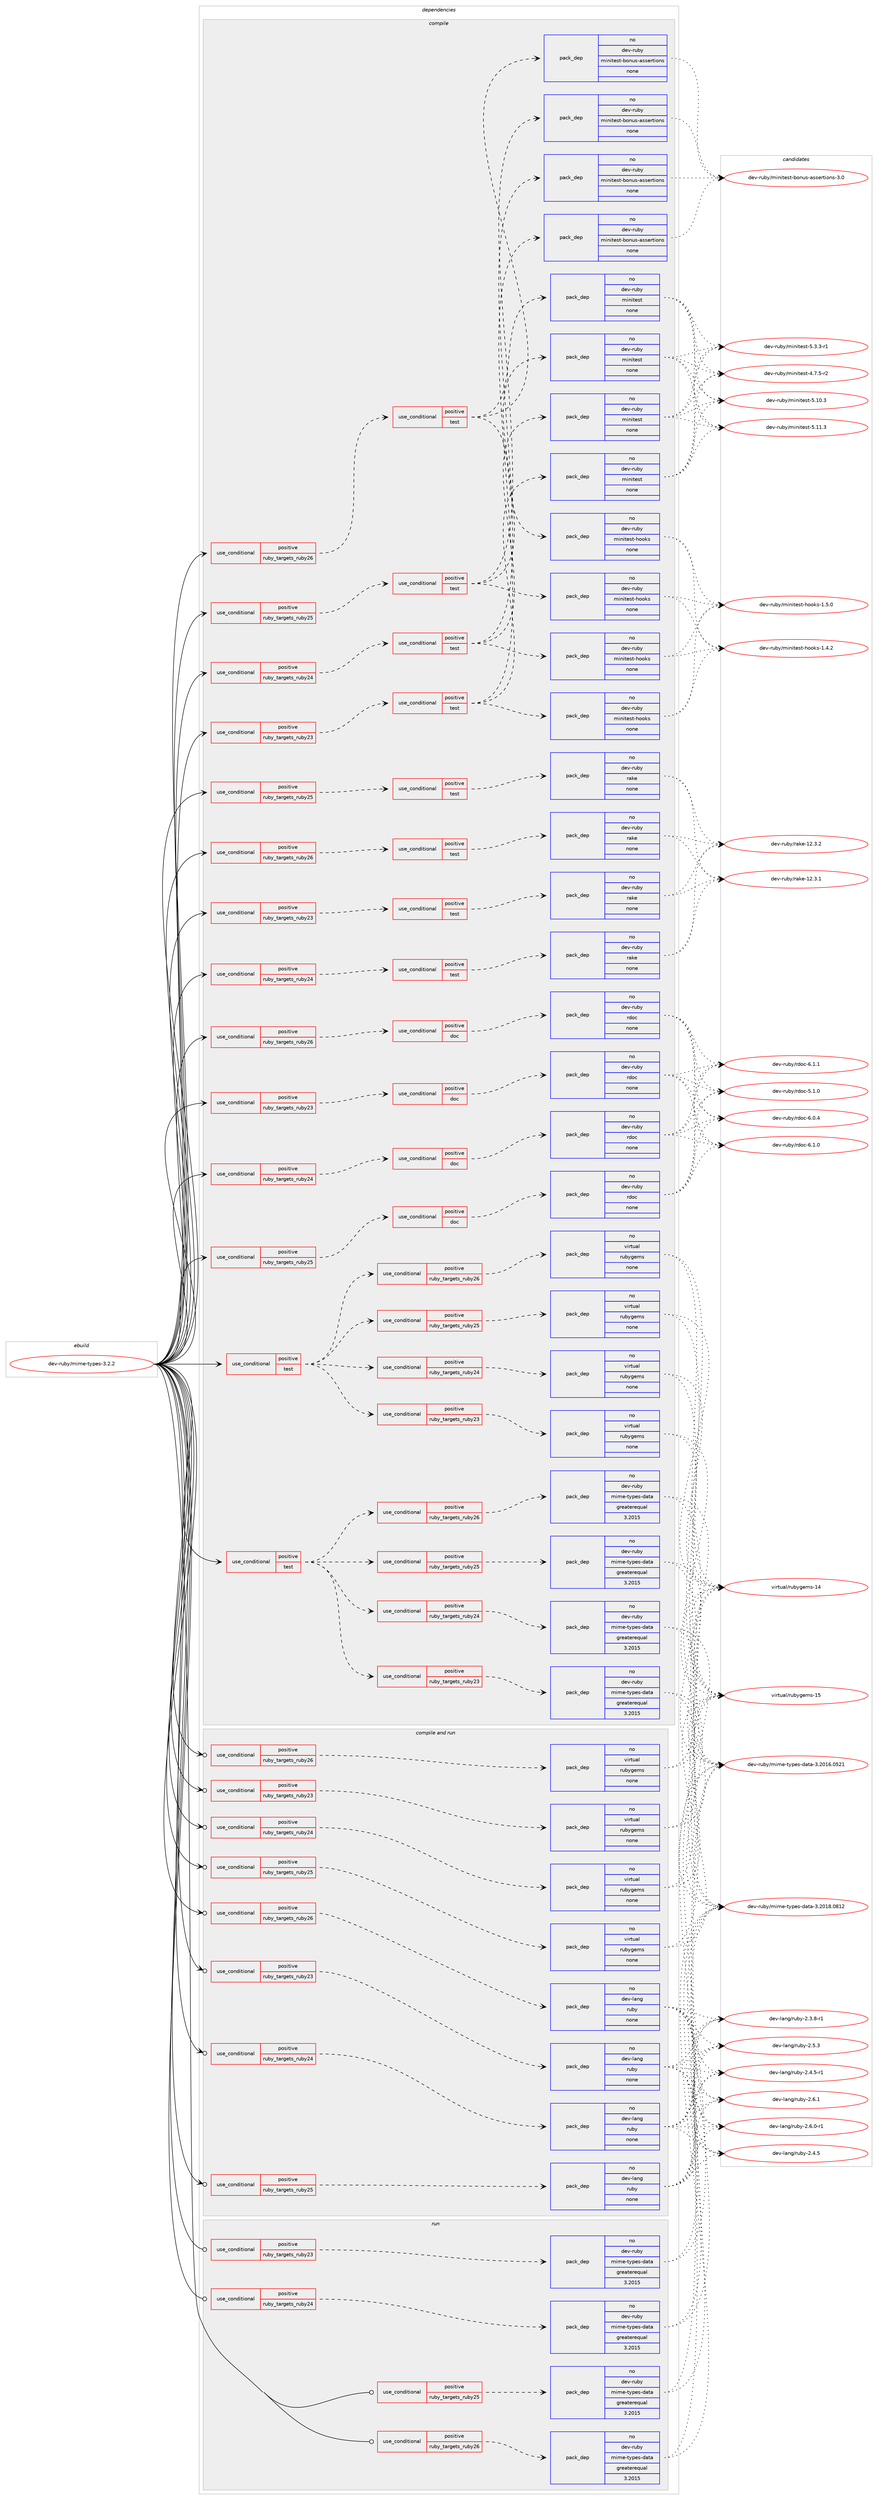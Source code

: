digraph prolog {

# *************
# Graph options
# *************

newrank=true;
concentrate=true;
compound=true;
graph [rankdir=LR,fontname=Helvetica,fontsize=10,ranksep=1.5];#, ranksep=2.5, nodesep=0.2];
edge  [arrowhead=vee];
node  [fontname=Helvetica,fontsize=10];

# **********
# The ebuild
# **********

subgraph cluster_leftcol {
color=gray;
rank=same;
label=<<i>ebuild</i>>;
id [label="dev-ruby/mime-types-3.2.2", color=red, width=4, href="../dev-ruby/mime-types-3.2.2.svg"];
}

# ****************
# The dependencies
# ****************

subgraph cluster_midcol {
color=gray;
label=<<i>dependencies</i>>;
subgraph cluster_compile {
fillcolor="#eeeeee";
style=filled;
label=<<i>compile</i>>;
subgraph cond405656 {
dependency1504521 [label=<<TABLE BORDER="0" CELLBORDER="1" CELLSPACING="0" CELLPADDING="4"><TR><TD ROWSPAN="3" CELLPADDING="10">use_conditional</TD></TR><TR><TD>positive</TD></TR><TR><TD>ruby_targets_ruby23</TD></TR></TABLE>>, shape=none, color=red];
subgraph cond405657 {
dependency1504522 [label=<<TABLE BORDER="0" CELLBORDER="1" CELLSPACING="0" CELLPADDING="4"><TR><TD ROWSPAN="3" CELLPADDING="10">use_conditional</TD></TR><TR><TD>positive</TD></TR><TR><TD>doc</TD></TR></TABLE>>, shape=none, color=red];
subgraph pack1075404 {
dependency1504523 [label=<<TABLE BORDER="0" CELLBORDER="1" CELLSPACING="0" CELLPADDING="4" WIDTH="220"><TR><TD ROWSPAN="6" CELLPADDING="30">pack_dep</TD></TR><TR><TD WIDTH="110">no</TD></TR><TR><TD>dev-ruby</TD></TR><TR><TD>rdoc</TD></TR><TR><TD>none</TD></TR><TR><TD></TD></TR></TABLE>>, shape=none, color=blue];
}
dependency1504522:e -> dependency1504523:w [weight=20,style="dashed",arrowhead="vee"];
}
dependency1504521:e -> dependency1504522:w [weight=20,style="dashed",arrowhead="vee"];
}
id:e -> dependency1504521:w [weight=20,style="solid",arrowhead="vee"];
subgraph cond405658 {
dependency1504524 [label=<<TABLE BORDER="0" CELLBORDER="1" CELLSPACING="0" CELLPADDING="4"><TR><TD ROWSPAN="3" CELLPADDING="10">use_conditional</TD></TR><TR><TD>positive</TD></TR><TR><TD>ruby_targets_ruby23</TD></TR></TABLE>>, shape=none, color=red];
subgraph cond405659 {
dependency1504525 [label=<<TABLE BORDER="0" CELLBORDER="1" CELLSPACING="0" CELLPADDING="4"><TR><TD ROWSPAN="3" CELLPADDING="10">use_conditional</TD></TR><TR><TD>positive</TD></TR><TR><TD>test</TD></TR></TABLE>>, shape=none, color=red];
subgraph pack1075405 {
dependency1504526 [label=<<TABLE BORDER="0" CELLBORDER="1" CELLSPACING="0" CELLPADDING="4" WIDTH="220"><TR><TD ROWSPAN="6" CELLPADDING="30">pack_dep</TD></TR><TR><TD WIDTH="110">no</TD></TR><TR><TD>dev-ruby</TD></TR><TR><TD>minitest</TD></TR><TR><TD>none</TD></TR><TR><TD></TD></TR></TABLE>>, shape=none, color=blue];
}
dependency1504525:e -> dependency1504526:w [weight=20,style="dashed",arrowhead="vee"];
subgraph pack1075406 {
dependency1504527 [label=<<TABLE BORDER="0" CELLBORDER="1" CELLSPACING="0" CELLPADDING="4" WIDTH="220"><TR><TD ROWSPAN="6" CELLPADDING="30">pack_dep</TD></TR><TR><TD WIDTH="110">no</TD></TR><TR><TD>dev-ruby</TD></TR><TR><TD>minitest-bonus-assertions</TD></TR><TR><TD>none</TD></TR><TR><TD></TD></TR></TABLE>>, shape=none, color=blue];
}
dependency1504525:e -> dependency1504527:w [weight=20,style="dashed",arrowhead="vee"];
subgraph pack1075407 {
dependency1504528 [label=<<TABLE BORDER="0" CELLBORDER="1" CELLSPACING="0" CELLPADDING="4" WIDTH="220"><TR><TD ROWSPAN="6" CELLPADDING="30">pack_dep</TD></TR><TR><TD WIDTH="110">no</TD></TR><TR><TD>dev-ruby</TD></TR><TR><TD>minitest-hooks</TD></TR><TR><TD>none</TD></TR><TR><TD></TD></TR></TABLE>>, shape=none, color=blue];
}
dependency1504525:e -> dependency1504528:w [weight=20,style="dashed",arrowhead="vee"];
}
dependency1504524:e -> dependency1504525:w [weight=20,style="dashed",arrowhead="vee"];
}
id:e -> dependency1504524:w [weight=20,style="solid",arrowhead="vee"];
subgraph cond405660 {
dependency1504529 [label=<<TABLE BORDER="0" CELLBORDER="1" CELLSPACING="0" CELLPADDING="4"><TR><TD ROWSPAN="3" CELLPADDING="10">use_conditional</TD></TR><TR><TD>positive</TD></TR><TR><TD>ruby_targets_ruby23</TD></TR></TABLE>>, shape=none, color=red];
subgraph cond405661 {
dependency1504530 [label=<<TABLE BORDER="0" CELLBORDER="1" CELLSPACING="0" CELLPADDING="4"><TR><TD ROWSPAN="3" CELLPADDING="10">use_conditional</TD></TR><TR><TD>positive</TD></TR><TR><TD>test</TD></TR></TABLE>>, shape=none, color=red];
subgraph pack1075408 {
dependency1504531 [label=<<TABLE BORDER="0" CELLBORDER="1" CELLSPACING="0" CELLPADDING="4" WIDTH="220"><TR><TD ROWSPAN="6" CELLPADDING="30">pack_dep</TD></TR><TR><TD WIDTH="110">no</TD></TR><TR><TD>dev-ruby</TD></TR><TR><TD>rake</TD></TR><TR><TD>none</TD></TR><TR><TD></TD></TR></TABLE>>, shape=none, color=blue];
}
dependency1504530:e -> dependency1504531:w [weight=20,style="dashed",arrowhead="vee"];
}
dependency1504529:e -> dependency1504530:w [weight=20,style="dashed",arrowhead="vee"];
}
id:e -> dependency1504529:w [weight=20,style="solid",arrowhead="vee"];
subgraph cond405662 {
dependency1504532 [label=<<TABLE BORDER="0" CELLBORDER="1" CELLSPACING="0" CELLPADDING="4"><TR><TD ROWSPAN="3" CELLPADDING="10">use_conditional</TD></TR><TR><TD>positive</TD></TR><TR><TD>ruby_targets_ruby24</TD></TR></TABLE>>, shape=none, color=red];
subgraph cond405663 {
dependency1504533 [label=<<TABLE BORDER="0" CELLBORDER="1" CELLSPACING="0" CELLPADDING="4"><TR><TD ROWSPAN="3" CELLPADDING="10">use_conditional</TD></TR><TR><TD>positive</TD></TR><TR><TD>doc</TD></TR></TABLE>>, shape=none, color=red];
subgraph pack1075409 {
dependency1504534 [label=<<TABLE BORDER="0" CELLBORDER="1" CELLSPACING="0" CELLPADDING="4" WIDTH="220"><TR><TD ROWSPAN="6" CELLPADDING="30">pack_dep</TD></TR><TR><TD WIDTH="110">no</TD></TR><TR><TD>dev-ruby</TD></TR><TR><TD>rdoc</TD></TR><TR><TD>none</TD></TR><TR><TD></TD></TR></TABLE>>, shape=none, color=blue];
}
dependency1504533:e -> dependency1504534:w [weight=20,style="dashed",arrowhead="vee"];
}
dependency1504532:e -> dependency1504533:w [weight=20,style="dashed",arrowhead="vee"];
}
id:e -> dependency1504532:w [weight=20,style="solid",arrowhead="vee"];
subgraph cond405664 {
dependency1504535 [label=<<TABLE BORDER="0" CELLBORDER="1" CELLSPACING="0" CELLPADDING="4"><TR><TD ROWSPAN="3" CELLPADDING="10">use_conditional</TD></TR><TR><TD>positive</TD></TR><TR><TD>ruby_targets_ruby24</TD></TR></TABLE>>, shape=none, color=red];
subgraph cond405665 {
dependency1504536 [label=<<TABLE BORDER="0" CELLBORDER="1" CELLSPACING="0" CELLPADDING="4"><TR><TD ROWSPAN="3" CELLPADDING="10">use_conditional</TD></TR><TR><TD>positive</TD></TR><TR><TD>test</TD></TR></TABLE>>, shape=none, color=red];
subgraph pack1075410 {
dependency1504537 [label=<<TABLE BORDER="0" CELLBORDER="1" CELLSPACING="0" CELLPADDING="4" WIDTH="220"><TR><TD ROWSPAN="6" CELLPADDING="30">pack_dep</TD></TR><TR><TD WIDTH="110">no</TD></TR><TR><TD>dev-ruby</TD></TR><TR><TD>minitest</TD></TR><TR><TD>none</TD></TR><TR><TD></TD></TR></TABLE>>, shape=none, color=blue];
}
dependency1504536:e -> dependency1504537:w [weight=20,style="dashed",arrowhead="vee"];
subgraph pack1075411 {
dependency1504538 [label=<<TABLE BORDER="0" CELLBORDER="1" CELLSPACING="0" CELLPADDING="4" WIDTH="220"><TR><TD ROWSPAN="6" CELLPADDING="30">pack_dep</TD></TR><TR><TD WIDTH="110">no</TD></TR><TR><TD>dev-ruby</TD></TR><TR><TD>minitest-bonus-assertions</TD></TR><TR><TD>none</TD></TR><TR><TD></TD></TR></TABLE>>, shape=none, color=blue];
}
dependency1504536:e -> dependency1504538:w [weight=20,style="dashed",arrowhead="vee"];
subgraph pack1075412 {
dependency1504539 [label=<<TABLE BORDER="0" CELLBORDER="1" CELLSPACING="0" CELLPADDING="4" WIDTH="220"><TR><TD ROWSPAN="6" CELLPADDING="30">pack_dep</TD></TR><TR><TD WIDTH="110">no</TD></TR><TR><TD>dev-ruby</TD></TR><TR><TD>minitest-hooks</TD></TR><TR><TD>none</TD></TR><TR><TD></TD></TR></TABLE>>, shape=none, color=blue];
}
dependency1504536:e -> dependency1504539:w [weight=20,style="dashed",arrowhead="vee"];
}
dependency1504535:e -> dependency1504536:w [weight=20,style="dashed",arrowhead="vee"];
}
id:e -> dependency1504535:w [weight=20,style="solid",arrowhead="vee"];
subgraph cond405666 {
dependency1504540 [label=<<TABLE BORDER="0" CELLBORDER="1" CELLSPACING="0" CELLPADDING="4"><TR><TD ROWSPAN="3" CELLPADDING="10">use_conditional</TD></TR><TR><TD>positive</TD></TR><TR><TD>ruby_targets_ruby24</TD></TR></TABLE>>, shape=none, color=red];
subgraph cond405667 {
dependency1504541 [label=<<TABLE BORDER="0" CELLBORDER="1" CELLSPACING="0" CELLPADDING="4"><TR><TD ROWSPAN="3" CELLPADDING="10">use_conditional</TD></TR><TR><TD>positive</TD></TR><TR><TD>test</TD></TR></TABLE>>, shape=none, color=red];
subgraph pack1075413 {
dependency1504542 [label=<<TABLE BORDER="0" CELLBORDER="1" CELLSPACING="0" CELLPADDING="4" WIDTH="220"><TR><TD ROWSPAN="6" CELLPADDING="30">pack_dep</TD></TR><TR><TD WIDTH="110">no</TD></TR><TR><TD>dev-ruby</TD></TR><TR><TD>rake</TD></TR><TR><TD>none</TD></TR><TR><TD></TD></TR></TABLE>>, shape=none, color=blue];
}
dependency1504541:e -> dependency1504542:w [weight=20,style="dashed",arrowhead="vee"];
}
dependency1504540:e -> dependency1504541:w [weight=20,style="dashed",arrowhead="vee"];
}
id:e -> dependency1504540:w [weight=20,style="solid",arrowhead="vee"];
subgraph cond405668 {
dependency1504543 [label=<<TABLE BORDER="0" CELLBORDER="1" CELLSPACING="0" CELLPADDING="4"><TR><TD ROWSPAN="3" CELLPADDING="10">use_conditional</TD></TR><TR><TD>positive</TD></TR><TR><TD>ruby_targets_ruby25</TD></TR></TABLE>>, shape=none, color=red];
subgraph cond405669 {
dependency1504544 [label=<<TABLE BORDER="0" CELLBORDER="1" CELLSPACING="0" CELLPADDING="4"><TR><TD ROWSPAN="3" CELLPADDING="10">use_conditional</TD></TR><TR><TD>positive</TD></TR><TR><TD>doc</TD></TR></TABLE>>, shape=none, color=red];
subgraph pack1075414 {
dependency1504545 [label=<<TABLE BORDER="0" CELLBORDER="1" CELLSPACING="0" CELLPADDING="4" WIDTH="220"><TR><TD ROWSPAN="6" CELLPADDING="30">pack_dep</TD></TR><TR><TD WIDTH="110">no</TD></TR><TR><TD>dev-ruby</TD></TR><TR><TD>rdoc</TD></TR><TR><TD>none</TD></TR><TR><TD></TD></TR></TABLE>>, shape=none, color=blue];
}
dependency1504544:e -> dependency1504545:w [weight=20,style="dashed",arrowhead="vee"];
}
dependency1504543:e -> dependency1504544:w [weight=20,style="dashed",arrowhead="vee"];
}
id:e -> dependency1504543:w [weight=20,style="solid",arrowhead="vee"];
subgraph cond405670 {
dependency1504546 [label=<<TABLE BORDER="0" CELLBORDER="1" CELLSPACING="0" CELLPADDING="4"><TR><TD ROWSPAN="3" CELLPADDING="10">use_conditional</TD></TR><TR><TD>positive</TD></TR><TR><TD>ruby_targets_ruby25</TD></TR></TABLE>>, shape=none, color=red];
subgraph cond405671 {
dependency1504547 [label=<<TABLE BORDER="0" CELLBORDER="1" CELLSPACING="0" CELLPADDING="4"><TR><TD ROWSPAN="3" CELLPADDING="10">use_conditional</TD></TR><TR><TD>positive</TD></TR><TR><TD>test</TD></TR></TABLE>>, shape=none, color=red];
subgraph pack1075415 {
dependency1504548 [label=<<TABLE BORDER="0" CELLBORDER="1" CELLSPACING="0" CELLPADDING="4" WIDTH="220"><TR><TD ROWSPAN="6" CELLPADDING="30">pack_dep</TD></TR><TR><TD WIDTH="110">no</TD></TR><TR><TD>dev-ruby</TD></TR><TR><TD>minitest</TD></TR><TR><TD>none</TD></TR><TR><TD></TD></TR></TABLE>>, shape=none, color=blue];
}
dependency1504547:e -> dependency1504548:w [weight=20,style="dashed",arrowhead="vee"];
subgraph pack1075416 {
dependency1504549 [label=<<TABLE BORDER="0" CELLBORDER="1" CELLSPACING="0" CELLPADDING="4" WIDTH="220"><TR><TD ROWSPAN="6" CELLPADDING="30">pack_dep</TD></TR><TR><TD WIDTH="110">no</TD></TR><TR><TD>dev-ruby</TD></TR><TR><TD>minitest-bonus-assertions</TD></TR><TR><TD>none</TD></TR><TR><TD></TD></TR></TABLE>>, shape=none, color=blue];
}
dependency1504547:e -> dependency1504549:w [weight=20,style="dashed",arrowhead="vee"];
subgraph pack1075417 {
dependency1504550 [label=<<TABLE BORDER="0" CELLBORDER="1" CELLSPACING="0" CELLPADDING="4" WIDTH="220"><TR><TD ROWSPAN="6" CELLPADDING="30">pack_dep</TD></TR><TR><TD WIDTH="110">no</TD></TR><TR><TD>dev-ruby</TD></TR><TR><TD>minitest-hooks</TD></TR><TR><TD>none</TD></TR><TR><TD></TD></TR></TABLE>>, shape=none, color=blue];
}
dependency1504547:e -> dependency1504550:w [weight=20,style="dashed",arrowhead="vee"];
}
dependency1504546:e -> dependency1504547:w [weight=20,style="dashed",arrowhead="vee"];
}
id:e -> dependency1504546:w [weight=20,style="solid",arrowhead="vee"];
subgraph cond405672 {
dependency1504551 [label=<<TABLE BORDER="0" CELLBORDER="1" CELLSPACING="0" CELLPADDING="4"><TR><TD ROWSPAN="3" CELLPADDING="10">use_conditional</TD></TR><TR><TD>positive</TD></TR><TR><TD>ruby_targets_ruby25</TD></TR></TABLE>>, shape=none, color=red];
subgraph cond405673 {
dependency1504552 [label=<<TABLE BORDER="0" CELLBORDER="1" CELLSPACING="0" CELLPADDING="4"><TR><TD ROWSPAN="3" CELLPADDING="10">use_conditional</TD></TR><TR><TD>positive</TD></TR><TR><TD>test</TD></TR></TABLE>>, shape=none, color=red];
subgraph pack1075418 {
dependency1504553 [label=<<TABLE BORDER="0" CELLBORDER="1" CELLSPACING="0" CELLPADDING="4" WIDTH="220"><TR><TD ROWSPAN="6" CELLPADDING="30">pack_dep</TD></TR><TR><TD WIDTH="110">no</TD></TR><TR><TD>dev-ruby</TD></TR><TR><TD>rake</TD></TR><TR><TD>none</TD></TR><TR><TD></TD></TR></TABLE>>, shape=none, color=blue];
}
dependency1504552:e -> dependency1504553:w [weight=20,style="dashed",arrowhead="vee"];
}
dependency1504551:e -> dependency1504552:w [weight=20,style="dashed",arrowhead="vee"];
}
id:e -> dependency1504551:w [weight=20,style="solid",arrowhead="vee"];
subgraph cond405674 {
dependency1504554 [label=<<TABLE BORDER="0" CELLBORDER="1" CELLSPACING="0" CELLPADDING="4"><TR><TD ROWSPAN="3" CELLPADDING="10">use_conditional</TD></TR><TR><TD>positive</TD></TR><TR><TD>ruby_targets_ruby26</TD></TR></TABLE>>, shape=none, color=red];
subgraph cond405675 {
dependency1504555 [label=<<TABLE BORDER="0" CELLBORDER="1" CELLSPACING="0" CELLPADDING="4"><TR><TD ROWSPAN="3" CELLPADDING="10">use_conditional</TD></TR><TR><TD>positive</TD></TR><TR><TD>doc</TD></TR></TABLE>>, shape=none, color=red];
subgraph pack1075419 {
dependency1504556 [label=<<TABLE BORDER="0" CELLBORDER="1" CELLSPACING="0" CELLPADDING="4" WIDTH="220"><TR><TD ROWSPAN="6" CELLPADDING="30">pack_dep</TD></TR><TR><TD WIDTH="110">no</TD></TR><TR><TD>dev-ruby</TD></TR><TR><TD>rdoc</TD></TR><TR><TD>none</TD></TR><TR><TD></TD></TR></TABLE>>, shape=none, color=blue];
}
dependency1504555:e -> dependency1504556:w [weight=20,style="dashed",arrowhead="vee"];
}
dependency1504554:e -> dependency1504555:w [weight=20,style="dashed",arrowhead="vee"];
}
id:e -> dependency1504554:w [weight=20,style="solid",arrowhead="vee"];
subgraph cond405676 {
dependency1504557 [label=<<TABLE BORDER="0" CELLBORDER="1" CELLSPACING="0" CELLPADDING="4"><TR><TD ROWSPAN="3" CELLPADDING="10">use_conditional</TD></TR><TR><TD>positive</TD></TR><TR><TD>ruby_targets_ruby26</TD></TR></TABLE>>, shape=none, color=red];
subgraph cond405677 {
dependency1504558 [label=<<TABLE BORDER="0" CELLBORDER="1" CELLSPACING="0" CELLPADDING="4"><TR><TD ROWSPAN="3" CELLPADDING="10">use_conditional</TD></TR><TR><TD>positive</TD></TR><TR><TD>test</TD></TR></TABLE>>, shape=none, color=red];
subgraph pack1075420 {
dependency1504559 [label=<<TABLE BORDER="0" CELLBORDER="1" CELLSPACING="0" CELLPADDING="4" WIDTH="220"><TR><TD ROWSPAN="6" CELLPADDING="30">pack_dep</TD></TR><TR><TD WIDTH="110">no</TD></TR><TR><TD>dev-ruby</TD></TR><TR><TD>minitest</TD></TR><TR><TD>none</TD></TR><TR><TD></TD></TR></TABLE>>, shape=none, color=blue];
}
dependency1504558:e -> dependency1504559:w [weight=20,style="dashed",arrowhead="vee"];
subgraph pack1075421 {
dependency1504560 [label=<<TABLE BORDER="0" CELLBORDER="1" CELLSPACING="0" CELLPADDING="4" WIDTH="220"><TR><TD ROWSPAN="6" CELLPADDING="30">pack_dep</TD></TR><TR><TD WIDTH="110">no</TD></TR><TR><TD>dev-ruby</TD></TR><TR><TD>minitest-bonus-assertions</TD></TR><TR><TD>none</TD></TR><TR><TD></TD></TR></TABLE>>, shape=none, color=blue];
}
dependency1504558:e -> dependency1504560:w [weight=20,style="dashed",arrowhead="vee"];
subgraph pack1075422 {
dependency1504561 [label=<<TABLE BORDER="0" CELLBORDER="1" CELLSPACING="0" CELLPADDING="4" WIDTH="220"><TR><TD ROWSPAN="6" CELLPADDING="30">pack_dep</TD></TR><TR><TD WIDTH="110">no</TD></TR><TR><TD>dev-ruby</TD></TR><TR><TD>minitest-hooks</TD></TR><TR><TD>none</TD></TR><TR><TD></TD></TR></TABLE>>, shape=none, color=blue];
}
dependency1504558:e -> dependency1504561:w [weight=20,style="dashed",arrowhead="vee"];
}
dependency1504557:e -> dependency1504558:w [weight=20,style="dashed",arrowhead="vee"];
}
id:e -> dependency1504557:w [weight=20,style="solid",arrowhead="vee"];
subgraph cond405678 {
dependency1504562 [label=<<TABLE BORDER="0" CELLBORDER="1" CELLSPACING="0" CELLPADDING="4"><TR><TD ROWSPAN="3" CELLPADDING="10">use_conditional</TD></TR><TR><TD>positive</TD></TR><TR><TD>ruby_targets_ruby26</TD></TR></TABLE>>, shape=none, color=red];
subgraph cond405679 {
dependency1504563 [label=<<TABLE BORDER="0" CELLBORDER="1" CELLSPACING="0" CELLPADDING="4"><TR><TD ROWSPAN="3" CELLPADDING="10">use_conditional</TD></TR><TR><TD>positive</TD></TR><TR><TD>test</TD></TR></TABLE>>, shape=none, color=red];
subgraph pack1075423 {
dependency1504564 [label=<<TABLE BORDER="0" CELLBORDER="1" CELLSPACING="0" CELLPADDING="4" WIDTH="220"><TR><TD ROWSPAN="6" CELLPADDING="30">pack_dep</TD></TR><TR><TD WIDTH="110">no</TD></TR><TR><TD>dev-ruby</TD></TR><TR><TD>rake</TD></TR><TR><TD>none</TD></TR><TR><TD></TD></TR></TABLE>>, shape=none, color=blue];
}
dependency1504563:e -> dependency1504564:w [weight=20,style="dashed",arrowhead="vee"];
}
dependency1504562:e -> dependency1504563:w [weight=20,style="dashed",arrowhead="vee"];
}
id:e -> dependency1504562:w [weight=20,style="solid",arrowhead="vee"];
subgraph cond405680 {
dependency1504565 [label=<<TABLE BORDER="0" CELLBORDER="1" CELLSPACING="0" CELLPADDING="4"><TR><TD ROWSPAN="3" CELLPADDING="10">use_conditional</TD></TR><TR><TD>positive</TD></TR><TR><TD>test</TD></TR></TABLE>>, shape=none, color=red];
subgraph cond405681 {
dependency1504566 [label=<<TABLE BORDER="0" CELLBORDER="1" CELLSPACING="0" CELLPADDING="4"><TR><TD ROWSPAN="3" CELLPADDING="10">use_conditional</TD></TR><TR><TD>positive</TD></TR><TR><TD>ruby_targets_ruby23</TD></TR></TABLE>>, shape=none, color=red];
subgraph pack1075424 {
dependency1504567 [label=<<TABLE BORDER="0" CELLBORDER="1" CELLSPACING="0" CELLPADDING="4" WIDTH="220"><TR><TD ROWSPAN="6" CELLPADDING="30">pack_dep</TD></TR><TR><TD WIDTH="110">no</TD></TR><TR><TD>dev-ruby</TD></TR><TR><TD>mime-types-data</TD></TR><TR><TD>greaterequal</TD></TR><TR><TD>3.2015</TD></TR></TABLE>>, shape=none, color=blue];
}
dependency1504566:e -> dependency1504567:w [weight=20,style="dashed",arrowhead="vee"];
}
dependency1504565:e -> dependency1504566:w [weight=20,style="dashed",arrowhead="vee"];
subgraph cond405682 {
dependency1504568 [label=<<TABLE BORDER="0" CELLBORDER="1" CELLSPACING="0" CELLPADDING="4"><TR><TD ROWSPAN="3" CELLPADDING="10">use_conditional</TD></TR><TR><TD>positive</TD></TR><TR><TD>ruby_targets_ruby24</TD></TR></TABLE>>, shape=none, color=red];
subgraph pack1075425 {
dependency1504569 [label=<<TABLE BORDER="0" CELLBORDER="1" CELLSPACING="0" CELLPADDING="4" WIDTH="220"><TR><TD ROWSPAN="6" CELLPADDING="30">pack_dep</TD></TR><TR><TD WIDTH="110">no</TD></TR><TR><TD>dev-ruby</TD></TR><TR><TD>mime-types-data</TD></TR><TR><TD>greaterequal</TD></TR><TR><TD>3.2015</TD></TR></TABLE>>, shape=none, color=blue];
}
dependency1504568:e -> dependency1504569:w [weight=20,style="dashed",arrowhead="vee"];
}
dependency1504565:e -> dependency1504568:w [weight=20,style="dashed",arrowhead="vee"];
subgraph cond405683 {
dependency1504570 [label=<<TABLE BORDER="0" CELLBORDER="1" CELLSPACING="0" CELLPADDING="4"><TR><TD ROWSPAN="3" CELLPADDING="10">use_conditional</TD></TR><TR><TD>positive</TD></TR><TR><TD>ruby_targets_ruby25</TD></TR></TABLE>>, shape=none, color=red];
subgraph pack1075426 {
dependency1504571 [label=<<TABLE BORDER="0" CELLBORDER="1" CELLSPACING="0" CELLPADDING="4" WIDTH="220"><TR><TD ROWSPAN="6" CELLPADDING="30">pack_dep</TD></TR><TR><TD WIDTH="110">no</TD></TR><TR><TD>dev-ruby</TD></TR><TR><TD>mime-types-data</TD></TR><TR><TD>greaterequal</TD></TR><TR><TD>3.2015</TD></TR></TABLE>>, shape=none, color=blue];
}
dependency1504570:e -> dependency1504571:w [weight=20,style="dashed",arrowhead="vee"];
}
dependency1504565:e -> dependency1504570:w [weight=20,style="dashed",arrowhead="vee"];
subgraph cond405684 {
dependency1504572 [label=<<TABLE BORDER="0" CELLBORDER="1" CELLSPACING="0" CELLPADDING="4"><TR><TD ROWSPAN="3" CELLPADDING="10">use_conditional</TD></TR><TR><TD>positive</TD></TR><TR><TD>ruby_targets_ruby26</TD></TR></TABLE>>, shape=none, color=red];
subgraph pack1075427 {
dependency1504573 [label=<<TABLE BORDER="0" CELLBORDER="1" CELLSPACING="0" CELLPADDING="4" WIDTH="220"><TR><TD ROWSPAN="6" CELLPADDING="30">pack_dep</TD></TR><TR><TD WIDTH="110">no</TD></TR><TR><TD>dev-ruby</TD></TR><TR><TD>mime-types-data</TD></TR><TR><TD>greaterequal</TD></TR><TR><TD>3.2015</TD></TR></TABLE>>, shape=none, color=blue];
}
dependency1504572:e -> dependency1504573:w [weight=20,style="dashed",arrowhead="vee"];
}
dependency1504565:e -> dependency1504572:w [weight=20,style="dashed",arrowhead="vee"];
}
id:e -> dependency1504565:w [weight=20,style="solid",arrowhead="vee"];
subgraph cond405685 {
dependency1504574 [label=<<TABLE BORDER="0" CELLBORDER="1" CELLSPACING="0" CELLPADDING="4"><TR><TD ROWSPAN="3" CELLPADDING="10">use_conditional</TD></TR><TR><TD>positive</TD></TR><TR><TD>test</TD></TR></TABLE>>, shape=none, color=red];
subgraph cond405686 {
dependency1504575 [label=<<TABLE BORDER="0" CELLBORDER="1" CELLSPACING="0" CELLPADDING="4"><TR><TD ROWSPAN="3" CELLPADDING="10">use_conditional</TD></TR><TR><TD>positive</TD></TR><TR><TD>ruby_targets_ruby23</TD></TR></TABLE>>, shape=none, color=red];
subgraph pack1075428 {
dependency1504576 [label=<<TABLE BORDER="0" CELLBORDER="1" CELLSPACING="0" CELLPADDING="4" WIDTH="220"><TR><TD ROWSPAN="6" CELLPADDING="30">pack_dep</TD></TR><TR><TD WIDTH="110">no</TD></TR><TR><TD>virtual</TD></TR><TR><TD>rubygems</TD></TR><TR><TD>none</TD></TR><TR><TD></TD></TR></TABLE>>, shape=none, color=blue];
}
dependency1504575:e -> dependency1504576:w [weight=20,style="dashed",arrowhead="vee"];
}
dependency1504574:e -> dependency1504575:w [weight=20,style="dashed",arrowhead="vee"];
subgraph cond405687 {
dependency1504577 [label=<<TABLE BORDER="0" CELLBORDER="1" CELLSPACING="0" CELLPADDING="4"><TR><TD ROWSPAN="3" CELLPADDING="10">use_conditional</TD></TR><TR><TD>positive</TD></TR><TR><TD>ruby_targets_ruby24</TD></TR></TABLE>>, shape=none, color=red];
subgraph pack1075429 {
dependency1504578 [label=<<TABLE BORDER="0" CELLBORDER="1" CELLSPACING="0" CELLPADDING="4" WIDTH="220"><TR><TD ROWSPAN="6" CELLPADDING="30">pack_dep</TD></TR><TR><TD WIDTH="110">no</TD></TR><TR><TD>virtual</TD></TR><TR><TD>rubygems</TD></TR><TR><TD>none</TD></TR><TR><TD></TD></TR></TABLE>>, shape=none, color=blue];
}
dependency1504577:e -> dependency1504578:w [weight=20,style="dashed",arrowhead="vee"];
}
dependency1504574:e -> dependency1504577:w [weight=20,style="dashed",arrowhead="vee"];
subgraph cond405688 {
dependency1504579 [label=<<TABLE BORDER="0" CELLBORDER="1" CELLSPACING="0" CELLPADDING="4"><TR><TD ROWSPAN="3" CELLPADDING="10">use_conditional</TD></TR><TR><TD>positive</TD></TR><TR><TD>ruby_targets_ruby25</TD></TR></TABLE>>, shape=none, color=red];
subgraph pack1075430 {
dependency1504580 [label=<<TABLE BORDER="0" CELLBORDER="1" CELLSPACING="0" CELLPADDING="4" WIDTH="220"><TR><TD ROWSPAN="6" CELLPADDING="30">pack_dep</TD></TR><TR><TD WIDTH="110">no</TD></TR><TR><TD>virtual</TD></TR><TR><TD>rubygems</TD></TR><TR><TD>none</TD></TR><TR><TD></TD></TR></TABLE>>, shape=none, color=blue];
}
dependency1504579:e -> dependency1504580:w [weight=20,style="dashed",arrowhead="vee"];
}
dependency1504574:e -> dependency1504579:w [weight=20,style="dashed",arrowhead="vee"];
subgraph cond405689 {
dependency1504581 [label=<<TABLE BORDER="0" CELLBORDER="1" CELLSPACING="0" CELLPADDING="4"><TR><TD ROWSPAN="3" CELLPADDING="10">use_conditional</TD></TR><TR><TD>positive</TD></TR><TR><TD>ruby_targets_ruby26</TD></TR></TABLE>>, shape=none, color=red];
subgraph pack1075431 {
dependency1504582 [label=<<TABLE BORDER="0" CELLBORDER="1" CELLSPACING="0" CELLPADDING="4" WIDTH="220"><TR><TD ROWSPAN="6" CELLPADDING="30">pack_dep</TD></TR><TR><TD WIDTH="110">no</TD></TR><TR><TD>virtual</TD></TR><TR><TD>rubygems</TD></TR><TR><TD>none</TD></TR><TR><TD></TD></TR></TABLE>>, shape=none, color=blue];
}
dependency1504581:e -> dependency1504582:w [weight=20,style="dashed",arrowhead="vee"];
}
dependency1504574:e -> dependency1504581:w [weight=20,style="dashed",arrowhead="vee"];
}
id:e -> dependency1504574:w [weight=20,style="solid",arrowhead="vee"];
}
subgraph cluster_compileandrun {
fillcolor="#eeeeee";
style=filled;
label=<<i>compile and run</i>>;
subgraph cond405690 {
dependency1504583 [label=<<TABLE BORDER="0" CELLBORDER="1" CELLSPACING="0" CELLPADDING="4"><TR><TD ROWSPAN="3" CELLPADDING="10">use_conditional</TD></TR><TR><TD>positive</TD></TR><TR><TD>ruby_targets_ruby23</TD></TR></TABLE>>, shape=none, color=red];
subgraph pack1075432 {
dependency1504584 [label=<<TABLE BORDER="0" CELLBORDER="1" CELLSPACING="0" CELLPADDING="4" WIDTH="220"><TR><TD ROWSPAN="6" CELLPADDING="30">pack_dep</TD></TR><TR><TD WIDTH="110">no</TD></TR><TR><TD>dev-lang</TD></TR><TR><TD>ruby</TD></TR><TR><TD>none</TD></TR><TR><TD></TD></TR></TABLE>>, shape=none, color=blue];
}
dependency1504583:e -> dependency1504584:w [weight=20,style="dashed",arrowhead="vee"];
}
id:e -> dependency1504583:w [weight=20,style="solid",arrowhead="odotvee"];
subgraph cond405691 {
dependency1504585 [label=<<TABLE BORDER="0" CELLBORDER="1" CELLSPACING="0" CELLPADDING="4"><TR><TD ROWSPAN="3" CELLPADDING="10">use_conditional</TD></TR><TR><TD>positive</TD></TR><TR><TD>ruby_targets_ruby23</TD></TR></TABLE>>, shape=none, color=red];
subgraph pack1075433 {
dependency1504586 [label=<<TABLE BORDER="0" CELLBORDER="1" CELLSPACING="0" CELLPADDING="4" WIDTH="220"><TR><TD ROWSPAN="6" CELLPADDING="30">pack_dep</TD></TR><TR><TD WIDTH="110">no</TD></TR><TR><TD>virtual</TD></TR><TR><TD>rubygems</TD></TR><TR><TD>none</TD></TR><TR><TD></TD></TR></TABLE>>, shape=none, color=blue];
}
dependency1504585:e -> dependency1504586:w [weight=20,style="dashed",arrowhead="vee"];
}
id:e -> dependency1504585:w [weight=20,style="solid",arrowhead="odotvee"];
subgraph cond405692 {
dependency1504587 [label=<<TABLE BORDER="0" CELLBORDER="1" CELLSPACING="0" CELLPADDING="4"><TR><TD ROWSPAN="3" CELLPADDING="10">use_conditional</TD></TR><TR><TD>positive</TD></TR><TR><TD>ruby_targets_ruby24</TD></TR></TABLE>>, shape=none, color=red];
subgraph pack1075434 {
dependency1504588 [label=<<TABLE BORDER="0" CELLBORDER="1" CELLSPACING="0" CELLPADDING="4" WIDTH="220"><TR><TD ROWSPAN="6" CELLPADDING="30">pack_dep</TD></TR><TR><TD WIDTH="110">no</TD></TR><TR><TD>dev-lang</TD></TR><TR><TD>ruby</TD></TR><TR><TD>none</TD></TR><TR><TD></TD></TR></TABLE>>, shape=none, color=blue];
}
dependency1504587:e -> dependency1504588:w [weight=20,style="dashed",arrowhead="vee"];
}
id:e -> dependency1504587:w [weight=20,style="solid",arrowhead="odotvee"];
subgraph cond405693 {
dependency1504589 [label=<<TABLE BORDER="0" CELLBORDER="1" CELLSPACING="0" CELLPADDING="4"><TR><TD ROWSPAN="3" CELLPADDING="10">use_conditional</TD></TR><TR><TD>positive</TD></TR><TR><TD>ruby_targets_ruby24</TD></TR></TABLE>>, shape=none, color=red];
subgraph pack1075435 {
dependency1504590 [label=<<TABLE BORDER="0" CELLBORDER="1" CELLSPACING="0" CELLPADDING="4" WIDTH="220"><TR><TD ROWSPAN="6" CELLPADDING="30">pack_dep</TD></TR><TR><TD WIDTH="110">no</TD></TR><TR><TD>virtual</TD></TR><TR><TD>rubygems</TD></TR><TR><TD>none</TD></TR><TR><TD></TD></TR></TABLE>>, shape=none, color=blue];
}
dependency1504589:e -> dependency1504590:w [weight=20,style="dashed",arrowhead="vee"];
}
id:e -> dependency1504589:w [weight=20,style="solid",arrowhead="odotvee"];
subgraph cond405694 {
dependency1504591 [label=<<TABLE BORDER="0" CELLBORDER="1" CELLSPACING="0" CELLPADDING="4"><TR><TD ROWSPAN="3" CELLPADDING="10">use_conditional</TD></TR><TR><TD>positive</TD></TR><TR><TD>ruby_targets_ruby25</TD></TR></TABLE>>, shape=none, color=red];
subgraph pack1075436 {
dependency1504592 [label=<<TABLE BORDER="0" CELLBORDER="1" CELLSPACING="0" CELLPADDING="4" WIDTH="220"><TR><TD ROWSPAN="6" CELLPADDING="30">pack_dep</TD></TR><TR><TD WIDTH="110">no</TD></TR><TR><TD>dev-lang</TD></TR><TR><TD>ruby</TD></TR><TR><TD>none</TD></TR><TR><TD></TD></TR></TABLE>>, shape=none, color=blue];
}
dependency1504591:e -> dependency1504592:w [weight=20,style="dashed",arrowhead="vee"];
}
id:e -> dependency1504591:w [weight=20,style="solid",arrowhead="odotvee"];
subgraph cond405695 {
dependency1504593 [label=<<TABLE BORDER="0" CELLBORDER="1" CELLSPACING="0" CELLPADDING="4"><TR><TD ROWSPAN="3" CELLPADDING="10">use_conditional</TD></TR><TR><TD>positive</TD></TR><TR><TD>ruby_targets_ruby25</TD></TR></TABLE>>, shape=none, color=red];
subgraph pack1075437 {
dependency1504594 [label=<<TABLE BORDER="0" CELLBORDER="1" CELLSPACING="0" CELLPADDING="4" WIDTH="220"><TR><TD ROWSPAN="6" CELLPADDING="30">pack_dep</TD></TR><TR><TD WIDTH="110">no</TD></TR><TR><TD>virtual</TD></TR><TR><TD>rubygems</TD></TR><TR><TD>none</TD></TR><TR><TD></TD></TR></TABLE>>, shape=none, color=blue];
}
dependency1504593:e -> dependency1504594:w [weight=20,style="dashed",arrowhead="vee"];
}
id:e -> dependency1504593:w [weight=20,style="solid",arrowhead="odotvee"];
subgraph cond405696 {
dependency1504595 [label=<<TABLE BORDER="0" CELLBORDER="1" CELLSPACING="0" CELLPADDING="4"><TR><TD ROWSPAN="3" CELLPADDING="10">use_conditional</TD></TR><TR><TD>positive</TD></TR><TR><TD>ruby_targets_ruby26</TD></TR></TABLE>>, shape=none, color=red];
subgraph pack1075438 {
dependency1504596 [label=<<TABLE BORDER="0" CELLBORDER="1" CELLSPACING="0" CELLPADDING="4" WIDTH="220"><TR><TD ROWSPAN="6" CELLPADDING="30">pack_dep</TD></TR><TR><TD WIDTH="110">no</TD></TR><TR><TD>dev-lang</TD></TR><TR><TD>ruby</TD></TR><TR><TD>none</TD></TR><TR><TD></TD></TR></TABLE>>, shape=none, color=blue];
}
dependency1504595:e -> dependency1504596:w [weight=20,style="dashed",arrowhead="vee"];
}
id:e -> dependency1504595:w [weight=20,style="solid",arrowhead="odotvee"];
subgraph cond405697 {
dependency1504597 [label=<<TABLE BORDER="0" CELLBORDER="1" CELLSPACING="0" CELLPADDING="4"><TR><TD ROWSPAN="3" CELLPADDING="10">use_conditional</TD></TR><TR><TD>positive</TD></TR><TR><TD>ruby_targets_ruby26</TD></TR></TABLE>>, shape=none, color=red];
subgraph pack1075439 {
dependency1504598 [label=<<TABLE BORDER="0" CELLBORDER="1" CELLSPACING="0" CELLPADDING="4" WIDTH="220"><TR><TD ROWSPAN="6" CELLPADDING="30">pack_dep</TD></TR><TR><TD WIDTH="110">no</TD></TR><TR><TD>virtual</TD></TR><TR><TD>rubygems</TD></TR><TR><TD>none</TD></TR><TR><TD></TD></TR></TABLE>>, shape=none, color=blue];
}
dependency1504597:e -> dependency1504598:w [weight=20,style="dashed",arrowhead="vee"];
}
id:e -> dependency1504597:w [weight=20,style="solid",arrowhead="odotvee"];
}
subgraph cluster_run {
fillcolor="#eeeeee";
style=filled;
label=<<i>run</i>>;
subgraph cond405698 {
dependency1504599 [label=<<TABLE BORDER="0" CELLBORDER="1" CELLSPACING="0" CELLPADDING="4"><TR><TD ROWSPAN="3" CELLPADDING="10">use_conditional</TD></TR><TR><TD>positive</TD></TR><TR><TD>ruby_targets_ruby23</TD></TR></TABLE>>, shape=none, color=red];
subgraph pack1075440 {
dependency1504600 [label=<<TABLE BORDER="0" CELLBORDER="1" CELLSPACING="0" CELLPADDING="4" WIDTH="220"><TR><TD ROWSPAN="6" CELLPADDING="30">pack_dep</TD></TR><TR><TD WIDTH="110">no</TD></TR><TR><TD>dev-ruby</TD></TR><TR><TD>mime-types-data</TD></TR><TR><TD>greaterequal</TD></TR><TR><TD>3.2015</TD></TR></TABLE>>, shape=none, color=blue];
}
dependency1504599:e -> dependency1504600:w [weight=20,style="dashed",arrowhead="vee"];
}
id:e -> dependency1504599:w [weight=20,style="solid",arrowhead="odot"];
subgraph cond405699 {
dependency1504601 [label=<<TABLE BORDER="0" CELLBORDER="1" CELLSPACING="0" CELLPADDING="4"><TR><TD ROWSPAN="3" CELLPADDING="10">use_conditional</TD></TR><TR><TD>positive</TD></TR><TR><TD>ruby_targets_ruby24</TD></TR></TABLE>>, shape=none, color=red];
subgraph pack1075441 {
dependency1504602 [label=<<TABLE BORDER="0" CELLBORDER="1" CELLSPACING="0" CELLPADDING="4" WIDTH="220"><TR><TD ROWSPAN="6" CELLPADDING="30">pack_dep</TD></TR><TR><TD WIDTH="110">no</TD></TR><TR><TD>dev-ruby</TD></TR><TR><TD>mime-types-data</TD></TR><TR><TD>greaterequal</TD></TR><TR><TD>3.2015</TD></TR></TABLE>>, shape=none, color=blue];
}
dependency1504601:e -> dependency1504602:w [weight=20,style="dashed",arrowhead="vee"];
}
id:e -> dependency1504601:w [weight=20,style="solid",arrowhead="odot"];
subgraph cond405700 {
dependency1504603 [label=<<TABLE BORDER="0" CELLBORDER="1" CELLSPACING="0" CELLPADDING="4"><TR><TD ROWSPAN="3" CELLPADDING="10">use_conditional</TD></TR><TR><TD>positive</TD></TR><TR><TD>ruby_targets_ruby25</TD></TR></TABLE>>, shape=none, color=red];
subgraph pack1075442 {
dependency1504604 [label=<<TABLE BORDER="0" CELLBORDER="1" CELLSPACING="0" CELLPADDING="4" WIDTH="220"><TR><TD ROWSPAN="6" CELLPADDING="30">pack_dep</TD></TR><TR><TD WIDTH="110">no</TD></TR><TR><TD>dev-ruby</TD></TR><TR><TD>mime-types-data</TD></TR><TR><TD>greaterequal</TD></TR><TR><TD>3.2015</TD></TR></TABLE>>, shape=none, color=blue];
}
dependency1504603:e -> dependency1504604:w [weight=20,style="dashed",arrowhead="vee"];
}
id:e -> dependency1504603:w [weight=20,style="solid",arrowhead="odot"];
subgraph cond405701 {
dependency1504605 [label=<<TABLE BORDER="0" CELLBORDER="1" CELLSPACING="0" CELLPADDING="4"><TR><TD ROWSPAN="3" CELLPADDING="10">use_conditional</TD></TR><TR><TD>positive</TD></TR><TR><TD>ruby_targets_ruby26</TD></TR></TABLE>>, shape=none, color=red];
subgraph pack1075443 {
dependency1504606 [label=<<TABLE BORDER="0" CELLBORDER="1" CELLSPACING="0" CELLPADDING="4" WIDTH="220"><TR><TD ROWSPAN="6" CELLPADDING="30">pack_dep</TD></TR><TR><TD WIDTH="110">no</TD></TR><TR><TD>dev-ruby</TD></TR><TR><TD>mime-types-data</TD></TR><TR><TD>greaterequal</TD></TR><TR><TD>3.2015</TD></TR></TABLE>>, shape=none, color=blue];
}
dependency1504605:e -> dependency1504606:w [weight=20,style="dashed",arrowhead="vee"];
}
id:e -> dependency1504605:w [weight=20,style="solid",arrowhead="odot"];
}
}

# **************
# The candidates
# **************

subgraph cluster_choices {
rank=same;
color=gray;
label=<<i>candidates</i>>;

subgraph choice1075404 {
color=black;
nodesep=1;
choice10010111845114117981214711410011199455346494648 [label="dev-ruby/rdoc-5.1.0", color=red, width=4,href="../dev-ruby/rdoc-5.1.0.svg"];
choice10010111845114117981214711410011199455446484652 [label="dev-ruby/rdoc-6.0.4", color=red, width=4,href="../dev-ruby/rdoc-6.0.4.svg"];
choice10010111845114117981214711410011199455446494648 [label="dev-ruby/rdoc-6.1.0", color=red, width=4,href="../dev-ruby/rdoc-6.1.0.svg"];
choice10010111845114117981214711410011199455446494649 [label="dev-ruby/rdoc-6.1.1", color=red, width=4,href="../dev-ruby/rdoc-6.1.1.svg"];
dependency1504523:e -> choice10010111845114117981214711410011199455346494648:w [style=dotted,weight="100"];
dependency1504523:e -> choice10010111845114117981214711410011199455446484652:w [style=dotted,weight="100"];
dependency1504523:e -> choice10010111845114117981214711410011199455446494648:w [style=dotted,weight="100"];
dependency1504523:e -> choice10010111845114117981214711410011199455446494649:w [style=dotted,weight="100"];
}
subgraph choice1075405 {
color=black;
nodesep=1;
choice1001011184511411798121471091051101051161011151164552465546534511450 [label="dev-ruby/minitest-4.7.5-r2", color=red, width=4,href="../dev-ruby/minitest-4.7.5-r2.svg"];
choice10010111845114117981214710910511010511610111511645534649484651 [label="dev-ruby/minitest-5.10.3", color=red, width=4,href="../dev-ruby/minitest-5.10.3.svg"];
choice10010111845114117981214710910511010511610111511645534649494651 [label="dev-ruby/minitest-5.11.3", color=red, width=4,href="../dev-ruby/minitest-5.11.3.svg"];
choice1001011184511411798121471091051101051161011151164553465146514511449 [label="dev-ruby/minitest-5.3.3-r1", color=red, width=4,href="../dev-ruby/minitest-5.3.3-r1.svg"];
dependency1504526:e -> choice1001011184511411798121471091051101051161011151164552465546534511450:w [style=dotted,weight="100"];
dependency1504526:e -> choice10010111845114117981214710910511010511610111511645534649484651:w [style=dotted,weight="100"];
dependency1504526:e -> choice10010111845114117981214710910511010511610111511645534649494651:w [style=dotted,weight="100"];
dependency1504526:e -> choice1001011184511411798121471091051101051161011151164553465146514511449:w [style=dotted,weight="100"];
}
subgraph choice1075406 {
color=black;
nodesep=1;
choice1001011184511411798121471091051101051161011151164598111110117115459711511510111411610511111011545514648 [label="dev-ruby/minitest-bonus-assertions-3.0", color=red, width=4,href="../dev-ruby/minitest-bonus-assertions-3.0.svg"];
dependency1504527:e -> choice1001011184511411798121471091051101051161011151164598111110117115459711511510111411610511111011545514648:w [style=dotted,weight="100"];
}
subgraph choice1075407 {
color=black;
nodesep=1;
choice10010111845114117981214710910511010511610111511645104111111107115454946524650 [label="dev-ruby/minitest-hooks-1.4.2", color=red, width=4,href="../dev-ruby/minitest-hooks-1.4.2.svg"];
choice10010111845114117981214710910511010511610111511645104111111107115454946534648 [label="dev-ruby/minitest-hooks-1.5.0", color=red, width=4,href="../dev-ruby/minitest-hooks-1.5.0.svg"];
dependency1504528:e -> choice10010111845114117981214710910511010511610111511645104111111107115454946524650:w [style=dotted,weight="100"];
dependency1504528:e -> choice10010111845114117981214710910511010511610111511645104111111107115454946534648:w [style=dotted,weight="100"];
}
subgraph choice1075408 {
color=black;
nodesep=1;
choice1001011184511411798121471149710710145495046514649 [label="dev-ruby/rake-12.3.1", color=red, width=4,href="../dev-ruby/rake-12.3.1.svg"];
choice1001011184511411798121471149710710145495046514650 [label="dev-ruby/rake-12.3.2", color=red, width=4,href="../dev-ruby/rake-12.3.2.svg"];
dependency1504531:e -> choice1001011184511411798121471149710710145495046514649:w [style=dotted,weight="100"];
dependency1504531:e -> choice1001011184511411798121471149710710145495046514650:w [style=dotted,weight="100"];
}
subgraph choice1075409 {
color=black;
nodesep=1;
choice10010111845114117981214711410011199455346494648 [label="dev-ruby/rdoc-5.1.0", color=red, width=4,href="../dev-ruby/rdoc-5.1.0.svg"];
choice10010111845114117981214711410011199455446484652 [label="dev-ruby/rdoc-6.0.4", color=red, width=4,href="../dev-ruby/rdoc-6.0.4.svg"];
choice10010111845114117981214711410011199455446494648 [label="dev-ruby/rdoc-6.1.0", color=red, width=4,href="../dev-ruby/rdoc-6.1.0.svg"];
choice10010111845114117981214711410011199455446494649 [label="dev-ruby/rdoc-6.1.1", color=red, width=4,href="../dev-ruby/rdoc-6.1.1.svg"];
dependency1504534:e -> choice10010111845114117981214711410011199455346494648:w [style=dotted,weight="100"];
dependency1504534:e -> choice10010111845114117981214711410011199455446484652:w [style=dotted,weight="100"];
dependency1504534:e -> choice10010111845114117981214711410011199455446494648:w [style=dotted,weight="100"];
dependency1504534:e -> choice10010111845114117981214711410011199455446494649:w [style=dotted,weight="100"];
}
subgraph choice1075410 {
color=black;
nodesep=1;
choice1001011184511411798121471091051101051161011151164552465546534511450 [label="dev-ruby/minitest-4.7.5-r2", color=red, width=4,href="../dev-ruby/minitest-4.7.5-r2.svg"];
choice10010111845114117981214710910511010511610111511645534649484651 [label="dev-ruby/minitest-5.10.3", color=red, width=4,href="../dev-ruby/minitest-5.10.3.svg"];
choice10010111845114117981214710910511010511610111511645534649494651 [label="dev-ruby/minitest-5.11.3", color=red, width=4,href="../dev-ruby/minitest-5.11.3.svg"];
choice1001011184511411798121471091051101051161011151164553465146514511449 [label="dev-ruby/minitest-5.3.3-r1", color=red, width=4,href="../dev-ruby/minitest-5.3.3-r1.svg"];
dependency1504537:e -> choice1001011184511411798121471091051101051161011151164552465546534511450:w [style=dotted,weight="100"];
dependency1504537:e -> choice10010111845114117981214710910511010511610111511645534649484651:w [style=dotted,weight="100"];
dependency1504537:e -> choice10010111845114117981214710910511010511610111511645534649494651:w [style=dotted,weight="100"];
dependency1504537:e -> choice1001011184511411798121471091051101051161011151164553465146514511449:w [style=dotted,weight="100"];
}
subgraph choice1075411 {
color=black;
nodesep=1;
choice1001011184511411798121471091051101051161011151164598111110117115459711511510111411610511111011545514648 [label="dev-ruby/minitest-bonus-assertions-3.0", color=red, width=4,href="../dev-ruby/minitest-bonus-assertions-3.0.svg"];
dependency1504538:e -> choice1001011184511411798121471091051101051161011151164598111110117115459711511510111411610511111011545514648:w [style=dotted,weight="100"];
}
subgraph choice1075412 {
color=black;
nodesep=1;
choice10010111845114117981214710910511010511610111511645104111111107115454946524650 [label="dev-ruby/minitest-hooks-1.4.2", color=red, width=4,href="../dev-ruby/minitest-hooks-1.4.2.svg"];
choice10010111845114117981214710910511010511610111511645104111111107115454946534648 [label="dev-ruby/minitest-hooks-1.5.0", color=red, width=4,href="../dev-ruby/minitest-hooks-1.5.0.svg"];
dependency1504539:e -> choice10010111845114117981214710910511010511610111511645104111111107115454946524650:w [style=dotted,weight="100"];
dependency1504539:e -> choice10010111845114117981214710910511010511610111511645104111111107115454946534648:w [style=dotted,weight="100"];
}
subgraph choice1075413 {
color=black;
nodesep=1;
choice1001011184511411798121471149710710145495046514649 [label="dev-ruby/rake-12.3.1", color=red, width=4,href="../dev-ruby/rake-12.3.1.svg"];
choice1001011184511411798121471149710710145495046514650 [label="dev-ruby/rake-12.3.2", color=red, width=4,href="../dev-ruby/rake-12.3.2.svg"];
dependency1504542:e -> choice1001011184511411798121471149710710145495046514649:w [style=dotted,weight="100"];
dependency1504542:e -> choice1001011184511411798121471149710710145495046514650:w [style=dotted,weight="100"];
}
subgraph choice1075414 {
color=black;
nodesep=1;
choice10010111845114117981214711410011199455346494648 [label="dev-ruby/rdoc-5.1.0", color=red, width=4,href="../dev-ruby/rdoc-5.1.0.svg"];
choice10010111845114117981214711410011199455446484652 [label="dev-ruby/rdoc-6.0.4", color=red, width=4,href="../dev-ruby/rdoc-6.0.4.svg"];
choice10010111845114117981214711410011199455446494648 [label="dev-ruby/rdoc-6.1.0", color=red, width=4,href="../dev-ruby/rdoc-6.1.0.svg"];
choice10010111845114117981214711410011199455446494649 [label="dev-ruby/rdoc-6.1.1", color=red, width=4,href="../dev-ruby/rdoc-6.1.1.svg"];
dependency1504545:e -> choice10010111845114117981214711410011199455346494648:w [style=dotted,weight="100"];
dependency1504545:e -> choice10010111845114117981214711410011199455446484652:w [style=dotted,weight="100"];
dependency1504545:e -> choice10010111845114117981214711410011199455446494648:w [style=dotted,weight="100"];
dependency1504545:e -> choice10010111845114117981214711410011199455446494649:w [style=dotted,weight="100"];
}
subgraph choice1075415 {
color=black;
nodesep=1;
choice1001011184511411798121471091051101051161011151164552465546534511450 [label="dev-ruby/minitest-4.7.5-r2", color=red, width=4,href="../dev-ruby/minitest-4.7.5-r2.svg"];
choice10010111845114117981214710910511010511610111511645534649484651 [label="dev-ruby/minitest-5.10.3", color=red, width=4,href="../dev-ruby/minitest-5.10.3.svg"];
choice10010111845114117981214710910511010511610111511645534649494651 [label="dev-ruby/minitest-5.11.3", color=red, width=4,href="../dev-ruby/minitest-5.11.3.svg"];
choice1001011184511411798121471091051101051161011151164553465146514511449 [label="dev-ruby/minitest-5.3.3-r1", color=red, width=4,href="../dev-ruby/minitest-5.3.3-r1.svg"];
dependency1504548:e -> choice1001011184511411798121471091051101051161011151164552465546534511450:w [style=dotted,weight="100"];
dependency1504548:e -> choice10010111845114117981214710910511010511610111511645534649484651:w [style=dotted,weight="100"];
dependency1504548:e -> choice10010111845114117981214710910511010511610111511645534649494651:w [style=dotted,weight="100"];
dependency1504548:e -> choice1001011184511411798121471091051101051161011151164553465146514511449:w [style=dotted,weight="100"];
}
subgraph choice1075416 {
color=black;
nodesep=1;
choice1001011184511411798121471091051101051161011151164598111110117115459711511510111411610511111011545514648 [label="dev-ruby/minitest-bonus-assertions-3.0", color=red, width=4,href="../dev-ruby/minitest-bonus-assertions-3.0.svg"];
dependency1504549:e -> choice1001011184511411798121471091051101051161011151164598111110117115459711511510111411610511111011545514648:w [style=dotted,weight="100"];
}
subgraph choice1075417 {
color=black;
nodesep=1;
choice10010111845114117981214710910511010511610111511645104111111107115454946524650 [label="dev-ruby/minitest-hooks-1.4.2", color=red, width=4,href="../dev-ruby/minitest-hooks-1.4.2.svg"];
choice10010111845114117981214710910511010511610111511645104111111107115454946534648 [label="dev-ruby/minitest-hooks-1.5.0", color=red, width=4,href="../dev-ruby/minitest-hooks-1.5.0.svg"];
dependency1504550:e -> choice10010111845114117981214710910511010511610111511645104111111107115454946524650:w [style=dotted,weight="100"];
dependency1504550:e -> choice10010111845114117981214710910511010511610111511645104111111107115454946534648:w [style=dotted,weight="100"];
}
subgraph choice1075418 {
color=black;
nodesep=1;
choice1001011184511411798121471149710710145495046514649 [label="dev-ruby/rake-12.3.1", color=red, width=4,href="../dev-ruby/rake-12.3.1.svg"];
choice1001011184511411798121471149710710145495046514650 [label="dev-ruby/rake-12.3.2", color=red, width=4,href="../dev-ruby/rake-12.3.2.svg"];
dependency1504553:e -> choice1001011184511411798121471149710710145495046514649:w [style=dotted,weight="100"];
dependency1504553:e -> choice1001011184511411798121471149710710145495046514650:w [style=dotted,weight="100"];
}
subgraph choice1075419 {
color=black;
nodesep=1;
choice10010111845114117981214711410011199455346494648 [label="dev-ruby/rdoc-5.1.0", color=red, width=4,href="../dev-ruby/rdoc-5.1.0.svg"];
choice10010111845114117981214711410011199455446484652 [label="dev-ruby/rdoc-6.0.4", color=red, width=4,href="../dev-ruby/rdoc-6.0.4.svg"];
choice10010111845114117981214711410011199455446494648 [label="dev-ruby/rdoc-6.1.0", color=red, width=4,href="../dev-ruby/rdoc-6.1.0.svg"];
choice10010111845114117981214711410011199455446494649 [label="dev-ruby/rdoc-6.1.1", color=red, width=4,href="../dev-ruby/rdoc-6.1.1.svg"];
dependency1504556:e -> choice10010111845114117981214711410011199455346494648:w [style=dotted,weight="100"];
dependency1504556:e -> choice10010111845114117981214711410011199455446484652:w [style=dotted,weight="100"];
dependency1504556:e -> choice10010111845114117981214711410011199455446494648:w [style=dotted,weight="100"];
dependency1504556:e -> choice10010111845114117981214711410011199455446494649:w [style=dotted,weight="100"];
}
subgraph choice1075420 {
color=black;
nodesep=1;
choice1001011184511411798121471091051101051161011151164552465546534511450 [label="dev-ruby/minitest-4.7.5-r2", color=red, width=4,href="../dev-ruby/minitest-4.7.5-r2.svg"];
choice10010111845114117981214710910511010511610111511645534649484651 [label="dev-ruby/minitest-5.10.3", color=red, width=4,href="../dev-ruby/minitest-5.10.3.svg"];
choice10010111845114117981214710910511010511610111511645534649494651 [label="dev-ruby/minitest-5.11.3", color=red, width=4,href="../dev-ruby/minitest-5.11.3.svg"];
choice1001011184511411798121471091051101051161011151164553465146514511449 [label="dev-ruby/minitest-5.3.3-r1", color=red, width=4,href="../dev-ruby/minitest-5.3.3-r1.svg"];
dependency1504559:e -> choice1001011184511411798121471091051101051161011151164552465546534511450:w [style=dotted,weight="100"];
dependency1504559:e -> choice10010111845114117981214710910511010511610111511645534649484651:w [style=dotted,weight="100"];
dependency1504559:e -> choice10010111845114117981214710910511010511610111511645534649494651:w [style=dotted,weight="100"];
dependency1504559:e -> choice1001011184511411798121471091051101051161011151164553465146514511449:w [style=dotted,weight="100"];
}
subgraph choice1075421 {
color=black;
nodesep=1;
choice1001011184511411798121471091051101051161011151164598111110117115459711511510111411610511111011545514648 [label="dev-ruby/minitest-bonus-assertions-3.0", color=red, width=4,href="../dev-ruby/minitest-bonus-assertions-3.0.svg"];
dependency1504560:e -> choice1001011184511411798121471091051101051161011151164598111110117115459711511510111411610511111011545514648:w [style=dotted,weight="100"];
}
subgraph choice1075422 {
color=black;
nodesep=1;
choice10010111845114117981214710910511010511610111511645104111111107115454946524650 [label="dev-ruby/minitest-hooks-1.4.2", color=red, width=4,href="../dev-ruby/minitest-hooks-1.4.2.svg"];
choice10010111845114117981214710910511010511610111511645104111111107115454946534648 [label="dev-ruby/minitest-hooks-1.5.0", color=red, width=4,href="../dev-ruby/minitest-hooks-1.5.0.svg"];
dependency1504561:e -> choice10010111845114117981214710910511010511610111511645104111111107115454946524650:w [style=dotted,weight="100"];
dependency1504561:e -> choice10010111845114117981214710910511010511610111511645104111111107115454946534648:w [style=dotted,weight="100"];
}
subgraph choice1075423 {
color=black;
nodesep=1;
choice1001011184511411798121471149710710145495046514649 [label="dev-ruby/rake-12.3.1", color=red, width=4,href="../dev-ruby/rake-12.3.1.svg"];
choice1001011184511411798121471149710710145495046514650 [label="dev-ruby/rake-12.3.2", color=red, width=4,href="../dev-ruby/rake-12.3.2.svg"];
dependency1504564:e -> choice1001011184511411798121471149710710145495046514649:w [style=dotted,weight="100"];
dependency1504564:e -> choice1001011184511411798121471149710710145495046514650:w [style=dotted,weight="100"];
}
subgraph choice1075424 {
color=black;
nodesep=1;
choice10010111845114117981214710910510910145116121112101115451009711697455146504849544648535049 [label="dev-ruby/mime-types-data-3.2016.0521", color=red, width=4,href="../dev-ruby/mime-types-data-3.2016.0521.svg"];
choice10010111845114117981214710910510910145116121112101115451009711697455146504849564648564950 [label="dev-ruby/mime-types-data-3.2018.0812", color=red, width=4,href="../dev-ruby/mime-types-data-3.2018.0812.svg"];
dependency1504567:e -> choice10010111845114117981214710910510910145116121112101115451009711697455146504849544648535049:w [style=dotted,weight="100"];
dependency1504567:e -> choice10010111845114117981214710910510910145116121112101115451009711697455146504849564648564950:w [style=dotted,weight="100"];
}
subgraph choice1075425 {
color=black;
nodesep=1;
choice10010111845114117981214710910510910145116121112101115451009711697455146504849544648535049 [label="dev-ruby/mime-types-data-3.2016.0521", color=red, width=4,href="../dev-ruby/mime-types-data-3.2016.0521.svg"];
choice10010111845114117981214710910510910145116121112101115451009711697455146504849564648564950 [label="dev-ruby/mime-types-data-3.2018.0812", color=red, width=4,href="../dev-ruby/mime-types-data-3.2018.0812.svg"];
dependency1504569:e -> choice10010111845114117981214710910510910145116121112101115451009711697455146504849544648535049:w [style=dotted,weight="100"];
dependency1504569:e -> choice10010111845114117981214710910510910145116121112101115451009711697455146504849564648564950:w [style=dotted,weight="100"];
}
subgraph choice1075426 {
color=black;
nodesep=1;
choice10010111845114117981214710910510910145116121112101115451009711697455146504849544648535049 [label="dev-ruby/mime-types-data-3.2016.0521", color=red, width=4,href="../dev-ruby/mime-types-data-3.2016.0521.svg"];
choice10010111845114117981214710910510910145116121112101115451009711697455146504849564648564950 [label="dev-ruby/mime-types-data-3.2018.0812", color=red, width=4,href="../dev-ruby/mime-types-data-3.2018.0812.svg"];
dependency1504571:e -> choice10010111845114117981214710910510910145116121112101115451009711697455146504849544648535049:w [style=dotted,weight="100"];
dependency1504571:e -> choice10010111845114117981214710910510910145116121112101115451009711697455146504849564648564950:w [style=dotted,weight="100"];
}
subgraph choice1075427 {
color=black;
nodesep=1;
choice10010111845114117981214710910510910145116121112101115451009711697455146504849544648535049 [label="dev-ruby/mime-types-data-3.2016.0521", color=red, width=4,href="../dev-ruby/mime-types-data-3.2016.0521.svg"];
choice10010111845114117981214710910510910145116121112101115451009711697455146504849564648564950 [label="dev-ruby/mime-types-data-3.2018.0812", color=red, width=4,href="../dev-ruby/mime-types-data-3.2018.0812.svg"];
dependency1504573:e -> choice10010111845114117981214710910510910145116121112101115451009711697455146504849544648535049:w [style=dotted,weight="100"];
dependency1504573:e -> choice10010111845114117981214710910510910145116121112101115451009711697455146504849564648564950:w [style=dotted,weight="100"];
}
subgraph choice1075428 {
color=black;
nodesep=1;
choice118105114116117971084711411798121103101109115454952 [label="virtual/rubygems-14", color=red, width=4,href="../virtual/rubygems-14.svg"];
choice118105114116117971084711411798121103101109115454953 [label="virtual/rubygems-15", color=red, width=4,href="../virtual/rubygems-15.svg"];
dependency1504576:e -> choice118105114116117971084711411798121103101109115454952:w [style=dotted,weight="100"];
dependency1504576:e -> choice118105114116117971084711411798121103101109115454953:w [style=dotted,weight="100"];
}
subgraph choice1075429 {
color=black;
nodesep=1;
choice118105114116117971084711411798121103101109115454952 [label="virtual/rubygems-14", color=red, width=4,href="../virtual/rubygems-14.svg"];
choice118105114116117971084711411798121103101109115454953 [label="virtual/rubygems-15", color=red, width=4,href="../virtual/rubygems-15.svg"];
dependency1504578:e -> choice118105114116117971084711411798121103101109115454952:w [style=dotted,weight="100"];
dependency1504578:e -> choice118105114116117971084711411798121103101109115454953:w [style=dotted,weight="100"];
}
subgraph choice1075430 {
color=black;
nodesep=1;
choice118105114116117971084711411798121103101109115454952 [label="virtual/rubygems-14", color=red, width=4,href="../virtual/rubygems-14.svg"];
choice118105114116117971084711411798121103101109115454953 [label="virtual/rubygems-15", color=red, width=4,href="../virtual/rubygems-15.svg"];
dependency1504580:e -> choice118105114116117971084711411798121103101109115454952:w [style=dotted,weight="100"];
dependency1504580:e -> choice118105114116117971084711411798121103101109115454953:w [style=dotted,weight="100"];
}
subgraph choice1075431 {
color=black;
nodesep=1;
choice118105114116117971084711411798121103101109115454952 [label="virtual/rubygems-14", color=red, width=4,href="../virtual/rubygems-14.svg"];
choice118105114116117971084711411798121103101109115454953 [label="virtual/rubygems-15", color=red, width=4,href="../virtual/rubygems-15.svg"];
dependency1504582:e -> choice118105114116117971084711411798121103101109115454952:w [style=dotted,weight="100"];
dependency1504582:e -> choice118105114116117971084711411798121103101109115454953:w [style=dotted,weight="100"];
}
subgraph choice1075432 {
color=black;
nodesep=1;
choice100101118451089711010347114117981214550465146564511449 [label="dev-lang/ruby-2.3.8-r1", color=red, width=4,href="../dev-lang/ruby-2.3.8-r1.svg"];
choice10010111845108971101034711411798121455046524653 [label="dev-lang/ruby-2.4.5", color=red, width=4,href="../dev-lang/ruby-2.4.5.svg"];
choice100101118451089711010347114117981214550465246534511449 [label="dev-lang/ruby-2.4.5-r1", color=red, width=4,href="../dev-lang/ruby-2.4.5-r1.svg"];
choice10010111845108971101034711411798121455046534651 [label="dev-lang/ruby-2.5.3", color=red, width=4,href="../dev-lang/ruby-2.5.3.svg"];
choice100101118451089711010347114117981214550465446484511449 [label="dev-lang/ruby-2.6.0-r1", color=red, width=4,href="../dev-lang/ruby-2.6.0-r1.svg"];
choice10010111845108971101034711411798121455046544649 [label="dev-lang/ruby-2.6.1", color=red, width=4,href="../dev-lang/ruby-2.6.1.svg"];
dependency1504584:e -> choice100101118451089711010347114117981214550465146564511449:w [style=dotted,weight="100"];
dependency1504584:e -> choice10010111845108971101034711411798121455046524653:w [style=dotted,weight="100"];
dependency1504584:e -> choice100101118451089711010347114117981214550465246534511449:w [style=dotted,weight="100"];
dependency1504584:e -> choice10010111845108971101034711411798121455046534651:w [style=dotted,weight="100"];
dependency1504584:e -> choice100101118451089711010347114117981214550465446484511449:w [style=dotted,weight="100"];
dependency1504584:e -> choice10010111845108971101034711411798121455046544649:w [style=dotted,weight="100"];
}
subgraph choice1075433 {
color=black;
nodesep=1;
choice118105114116117971084711411798121103101109115454952 [label="virtual/rubygems-14", color=red, width=4,href="../virtual/rubygems-14.svg"];
choice118105114116117971084711411798121103101109115454953 [label="virtual/rubygems-15", color=red, width=4,href="../virtual/rubygems-15.svg"];
dependency1504586:e -> choice118105114116117971084711411798121103101109115454952:w [style=dotted,weight="100"];
dependency1504586:e -> choice118105114116117971084711411798121103101109115454953:w [style=dotted,weight="100"];
}
subgraph choice1075434 {
color=black;
nodesep=1;
choice100101118451089711010347114117981214550465146564511449 [label="dev-lang/ruby-2.3.8-r1", color=red, width=4,href="../dev-lang/ruby-2.3.8-r1.svg"];
choice10010111845108971101034711411798121455046524653 [label="dev-lang/ruby-2.4.5", color=red, width=4,href="../dev-lang/ruby-2.4.5.svg"];
choice100101118451089711010347114117981214550465246534511449 [label="dev-lang/ruby-2.4.5-r1", color=red, width=4,href="../dev-lang/ruby-2.4.5-r1.svg"];
choice10010111845108971101034711411798121455046534651 [label="dev-lang/ruby-2.5.3", color=red, width=4,href="../dev-lang/ruby-2.5.3.svg"];
choice100101118451089711010347114117981214550465446484511449 [label="dev-lang/ruby-2.6.0-r1", color=red, width=4,href="../dev-lang/ruby-2.6.0-r1.svg"];
choice10010111845108971101034711411798121455046544649 [label="dev-lang/ruby-2.6.1", color=red, width=4,href="../dev-lang/ruby-2.6.1.svg"];
dependency1504588:e -> choice100101118451089711010347114117981214550465146564511449:w [style=dotted,weight="100"];
dependency1504588:e -> choice10010111845108971101034711411798121455046524653:w [style=dotted,weight="100"];
dependency1504588:e -> choice100101118451089711010347114117981214550465246534511449:w [style=dotted,weight="100"];
dependency1504588:e -> choice10010111845108971101034711411798121455046534651:w [style=dotted,weight="100"];
dependency1504588:e -> choice100101118451089711010347114117981214550465446484511449:w [style=dotted,weight="100"];
dependency1504588:e -> choice10010111845108971101034711411798121455046544649:w [style=dotted,weight="100"];
}
subgraph choice1075435 {
color=black;
nodesep=1;
choice118105114116117971084711411798121103101109115454952 [label="virtual/rubygems-14", color=red, width=4,href="../virtual/rubygems-14.svg"];
choice118105114116117971084711411798121103101109115454953 [label="virtual/rubygems-15", color=red, width=4,href="../virtual/rubygems-15.svg"];
dependency1504590:e -> choice118105114116117971084711411798121103101109115454952:w [style=dotted,weight="100"];
dependency1504590:e -> choice118105114116117971084711411798121103101109115454953:w [style=dotted,weight="100"];
}
subgraph choice1075436 {
color=black;
nodesep=1;
choice100101118451089711010347114117981214550465146564511449 [label="dev-lang/ruby-2.3.8-r1", color=red, width=4,href="../dev-lang/ruby-2.3.8-r1.svg"];
choice10010111845108971101034711411798121455046524653 [label="dev-lang/ruby-2.4.5", color=red, width=4,href="../dev-lang/ruby-2.4.5.svg"];
choice100101118451089711010347114117981214550465246534511449 [label="dev-lang/ruby-2.4.5-r1", color=red, width=4,href="../dev-lang/ruby-2.4.5-r1.svg"];
choice10010111845108971101034711411798121455046534651 [label="dev-lang/ruby-2.5.3", color=red, width=4,href="../dev-lang/ruby-2.5.3.svg"];
choice100101118451089711010347114117981214550465446484511449 [label="dev-lang/ruby-2.6.0-r1", color=red, width=4,href="../dev-lang/ruby-2.6.0-r1.svg"];
choice10010111845108971101034711411798121455046544649 [label="dev-lang/ruby-2.6.1", color=red, width=4,href="../dev-lang/ruby-2.6.1.svg"];
dependency1504592:e -> choice100101118451089711010347114117981214550465146564511449:w [style=dotted,weight="100"];
dependency1504592:e -> choice10010111845108971101034711411798121455046524653:w [style=dotted,weight="100"];
dependency1504592:e -> choice100101118451089711010347114117981214550465246534511449:w [style=dotted,weight="100"];
dependency1504592:e -> choice10010111845108971101034711411798121455046534651:w [style=dotted,weight="100"];
dependency1504592:e -> choice100101118451089711010347114117981214550465446484511449:w [style=dotted,weight="100"];
dependency1504592:e -> choice10010111845108971101034711411798121455046544649:w [style=dotted,weight="100"];
}
subgraph choice1075437 {
color=black;
nodesep=1;
choice118105114116117971084711411798121103101109115454952 [label="virtual/rubygems-14", color=red, width=4,href="../virtual/rubygems-14.svg"];
choice118105114116117971084711411798121103101109115454953 [label="virtual/rubygems-15", color=red, width=4,href="../virtual/rubygems-15.svg"];
dependency1504594:e -> choice118105114116117971084711411798121103101109115454952:w [style=dotted,weight="100"];
dependency1504594:e -> choice118105114116117971084711411798121103101109115454953:w [style=dotted,weight="100"];
}
subgraph choice1075438 {
color=black;
nodesep=1;
choice100101118451089711010347114117981214550465146564511449 [label="dev-lang/ruby-2.3.8-r1", color=red, width=4,href="../dev-lang/ruby-2.3.8-r1.svg"];
choice10010111845108971101034711411798121455046524653 [label="dev-lang/ruby-2.4.5", color=red, width=4,href="../dev-lang/ruby-2.4.5.svg"];
choice100101118451089711010347114117981214550465246534511449 [label="dev-lang/ruby-2.4.5-r1", color=red, width=4,href="../dev-lang/ruby-2.4.5-r1.svg"];
choice10010111845108971101034711411798121455046534651 [label="dev-lang/ruby-2.5.3", color=red, width=4,href="../dev-lang/ruby-2.5.3.svg"];
choice100101118451089711010347114117981214550465446484511449 [label="dev-lang/ruby-2.6.0-r1", color=red, width=4,href="../dev-lang/ruby-2.6.0-r1.svg"];
choice10010111845108971101034711411798121455046544649 [label="dev-lang/ruby-2.6.1", color=red, width=4,href="../dev-lang/ruby-2.6.1.svg"];
dependency1504596:e -> choice100101118451089711010347114117981214550465146564511449:w [style=dotted,weight="100"];
dependency1504596:e -> choice10010111845108971101034711411798121455046524653:w [style=dotted,weight="100"];
dependency1504596:e -> choice100101118451089711010347114117981214550465246534511449:w [style=dotted,weight="100"];
dependency1504596:e -> choice10010111845108971101034711411798121455046534651:w [style=dotted,weight="100"];
dependency1504596:e -> choice100101118451089711010347114117981214550465446484511449:w [style=dotted,weight="100"];
dependency1504596:e -> choice10010111845108971101034711411798121455046544649:w [style=dotted,weight="100"];
}
subgraph choice1075439 {
color=black;
nodesep=1;
choice118105114116117971084711411798121103101109115454952 [label="virtual/rubygems-14", color=red, width=4,href="../virtual/rubygems-14.svg"];
choice118105114116117971084711411798121103101109115454953 [label="virtual/rubygems-15", color=red, width=4,href="../virtual/rubygems-15.svg"];
dependency1504598:e -> choice118105114116117971084711411798121103101109115454952:w [style=dotted,weight="100"];
dependency1504598:e -> choice118105114116117971084711411798121103101109115454953:w [style=dotted,weight="100"];
}
subgraph choice1075440 {
color=black;
nodesep=1;
choice10010111845114117981214710910510910145116121112101115451009711697455146504849544648535049 [label="dev-ruby/mime-types-data-3.2016.0521", color=red, width=4,href="../dev-ruby/mime-types-data-3.2016.0521.svg"];
choice10010111845114117981214710910510910145116121112101115451009711697455146504849564648564950 [label="dev-ruby/mime-types-data-3.2018.0812", color=red, width=4,href="../dev-ruby/mime-types-data-3.2018.0812.svg"];
dependency1504600:e -> choice10010111845114117981214710910510910145116121112101115451009711697455146504849544648535049:w [style=dotted,weight="100"];
dependency1504600:e -> choice10010111845114117981214710910510910145116121112101115451009711697455146504849564648564950:w [style=dotted,weight="100"];
}
subgraph choice1075441 {
color=black;
nodesep=1;
choice10010111845114117981214710910510910145116121112101115451009711697455146504849544648535049 [label="dev-ruby/mime-types-data-3.2016.0521", color=red, width=4,href="../dev-ruby/mime-types-data-3.2016.0521.svg"];
choice10010111845114117981214710910510910145116121112101115451009711697455146504849564648564950 [label="dev-ruby/mime-types-data-3.2018.0812", color=red, width=4,href="../dev-ruby/mime-types-data-3.2018.0812.svg"];
dependency1504602:e -> choice10010111845114117981214710910510910145116121112101115451009711697455146504849544648535049:w [style=dotted,weight="100"];
dependency1504602:e -> choice10010111845114117981214710910510910145116121112101115451009711697455146504849564648564950:w [style=dotted,weight="100"];
}
subgraph choice1075442 {
color=black;
nodesep=1;
choice10010111845114117981214710910510910145116121112101115451009711697455146504849544648535049 [label="dev-ruby/mime-types-data-3.2016.0521", color=red, width=4,href="../dev-ruby/mime-types-data-3.2016.0521.svg"];
choice10010111845114117981214710910510910145116121112101115451009711697455146504849564648564950 [label="dev-ruby/mime-types-data-3.2018.0812", color=red, width=4,href="../dev-ruby/mime-types-data-3.2018.0812.svg"];
dependency1504604:e -> choice10010111845114117981214710910510910145116121112101115451009711697455146504849544648535049:w [style=dotted,weight="100"];
dependency1504604:e -> choice10010111845114117981214710910510910145116121112101115451009711697455146504849564648564950:w [style=dotted,weight="100"];
}
subgraph choice1075443 {
color=black;
nodesep=1;
choice10010111845114117981214710910510910145116121112101115451009711697455146504849544648535049 [label="dev-ruby/mime-types-data-3.2016.0521", color=red, width=4,href="../dev-ruby/mime-types-data-3.2016.0521.svg"];
choice10010111845114117981214710910510910145116121112101115451009711697455146504849564648564950 [label="dev-ruby/mime-types-data-3.2018.0812", color=red, width=4,href="../dev-ruby/mime-types-data-3.2018.0812.svg"];
dependency1504606:e -> choice10010111845114117981214710910510910145116121112101115451009711697455146504849544648535049:w [style=dotted,weight="100"];
dependency1504606:e -> choice10010111845114117981214710910510910145116121112101115451009711697455146504849564648564950:w [style=dotted,weight="100"];
}
}

}
